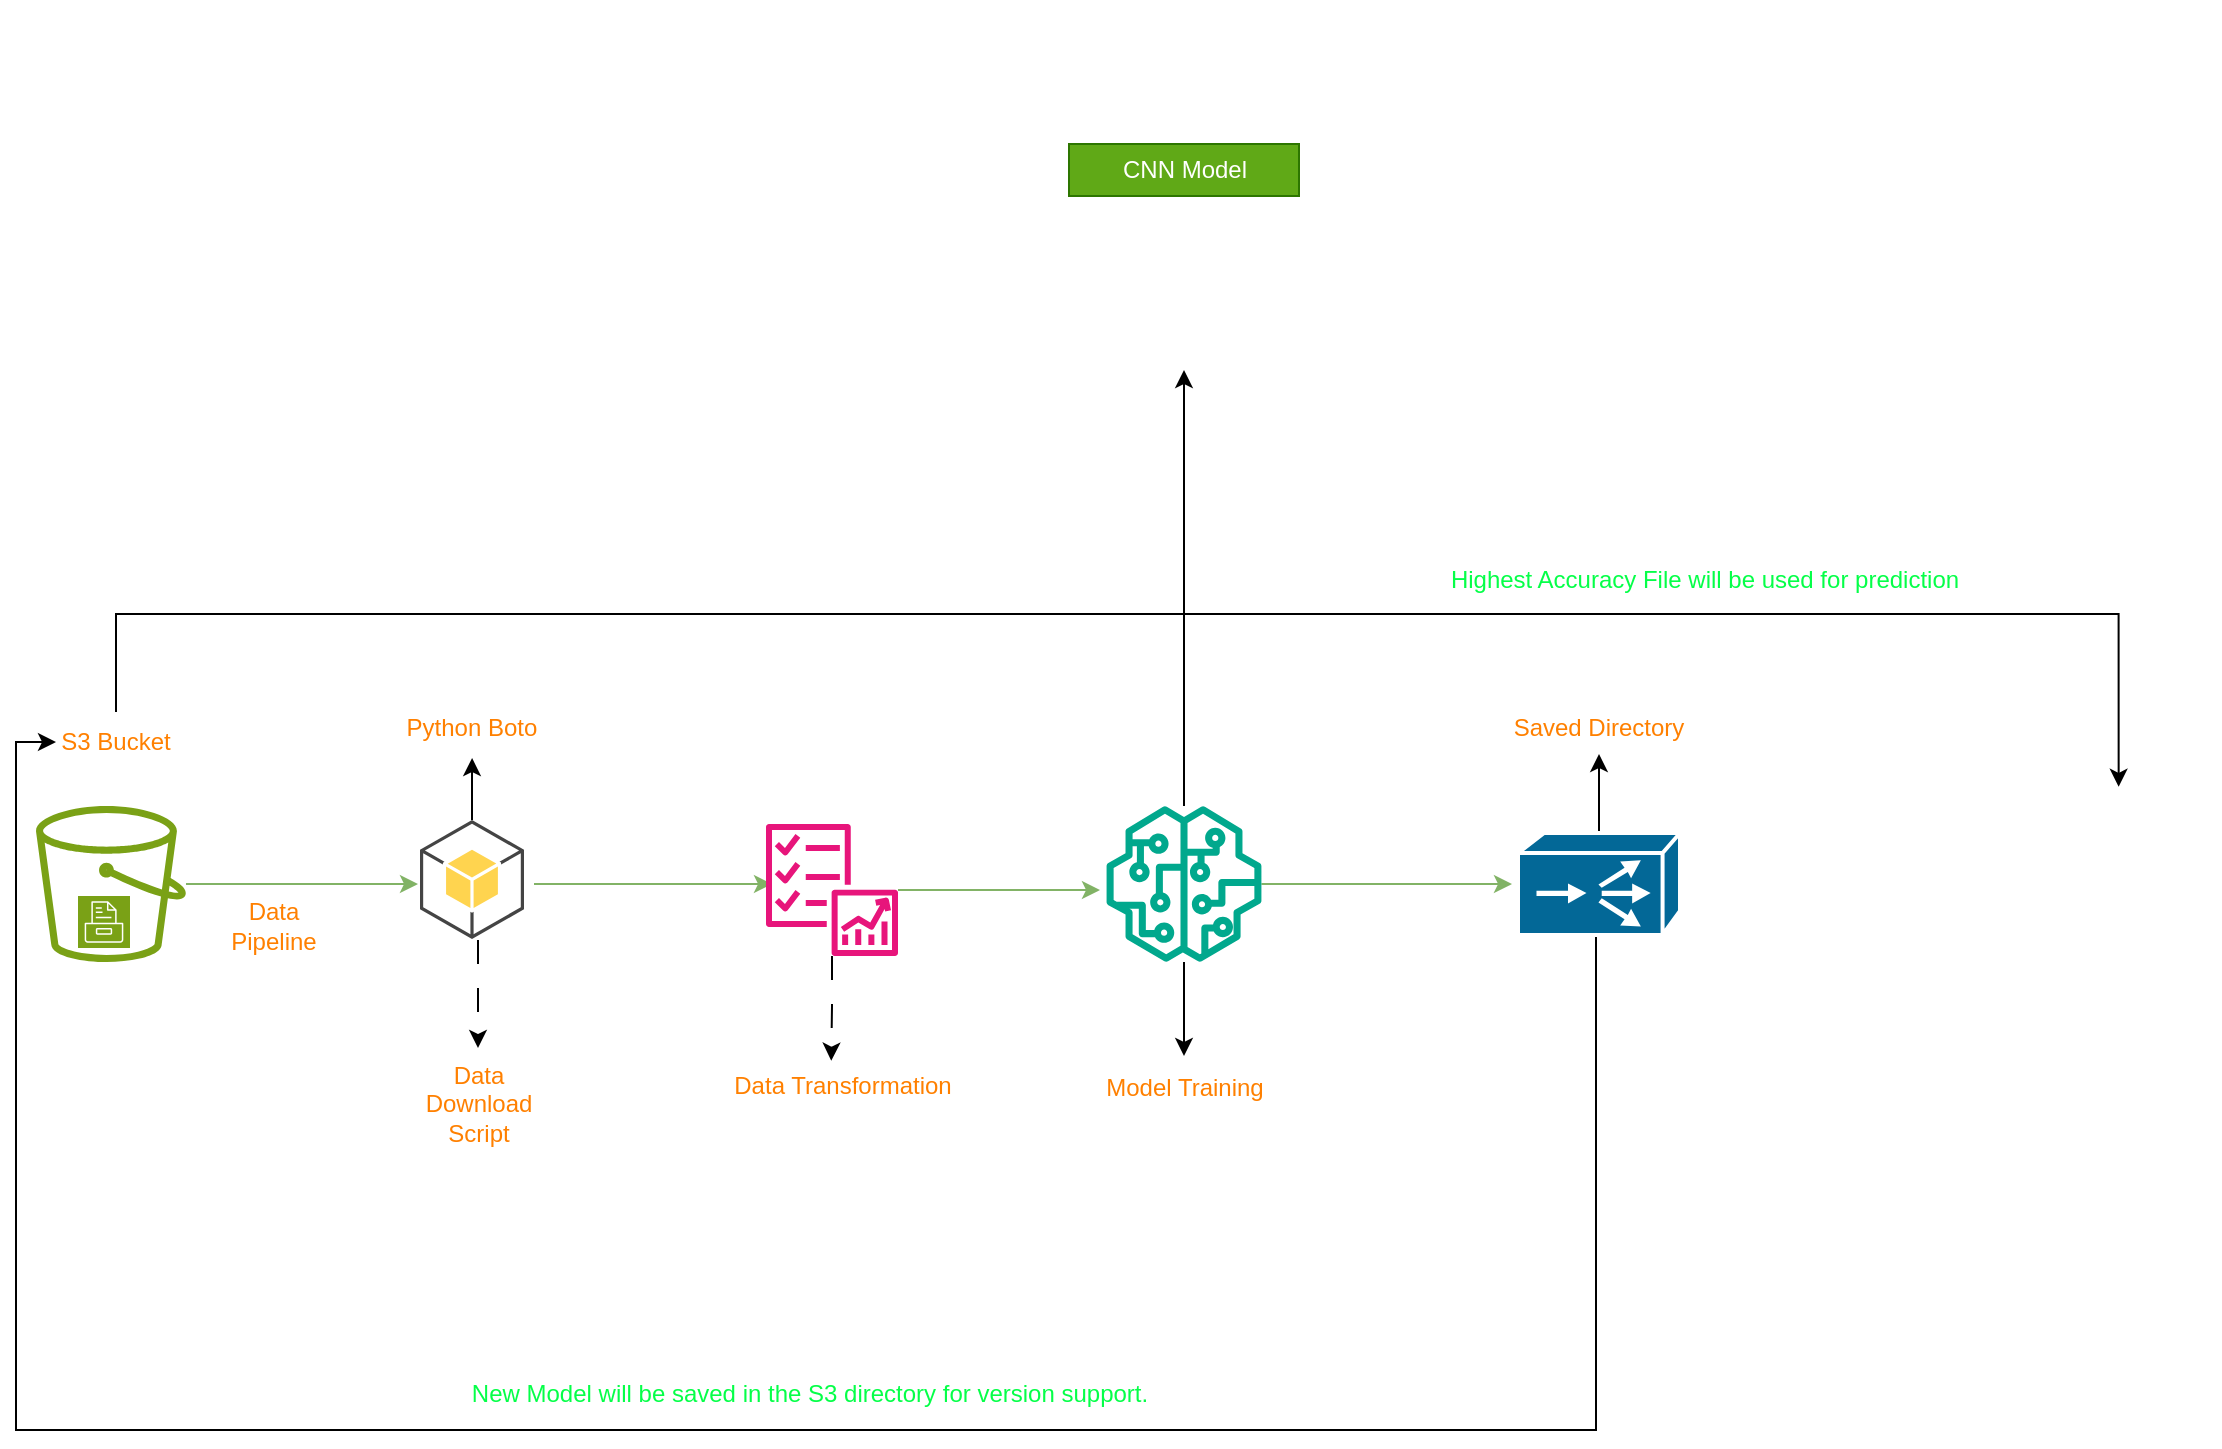 <mxfile version="24.8.0">
  <diagram name="Page-1" id="aDE7OGTjviLG9B-wy0nY">
    <mxGraphModel dx="3266" dy="1141" grid="0" gridSize="10" guides="1" tooltips="1" connect="1" arrows="1" fold="1" page="0" pageScale="1" pageWidth="850" pageHeight="1100" math="0" shadow="0">
      <root>
        <mxCell id="0" />
        <mxCell id="1" parent="0" />
        <mxCell id="LjWdOQgZOLL9ZJcJWFBh-2" style="edgeStyle=orthogonalEdgeStyle;rounded=0;orthogonalLoop=1;jettySize=auto;html=1;fillColor=#d5e8d4;strokeColor=#82b366;" edge="1" parent="1" source="LjWdOQgZOLL9ZJcJWFBh-1">
          <mxGeometry relative="1" as="geometry">
            <mxPoint x="-599" y="488" as="targetPoint" />
          </mxGeometry>
        </mxCell>
        <mxCell id="LjWdOQgZOLL9ZJcJWFBh-1" value="" style="sketch=0;outlineConnect=0;fontColor=#232F3E;gradientColor=none;fillColor=#7AA116;strokeColor=none;dashed=0;verticalLabelPosition=bottom;verticalAlign=top;align=center;html=1;fontSize=12;fontStyle=0;aspect=fixed;pointerEvents=1;shape=mxgraph.aws4.bucket;" vertex="1" parent="1">
          <mxGeometry x="-790" y="449" width="75" height="78" as="geometry" />
        </mxCell>
        <mxCell id="LjWdOQgZOLL9ZJcJWFBh-3" value="&lt;font style=&quot;--darkreader-inline-color: #ff8d1a;&quot; data-darkreader-inline-color=&quot;&quot; color=&quot;#ff8000&quot;&gt;S3 Bucket&lt;/font&gt;" style="text;html=1;align=center;verticalAlign=middle;whiteSpace=wrap;rounded=0;" vertex="1" parent="1">
          <mxGeometry x="-780" y="402" width="60" height="30" as="geometry" />
        </mxCell>
        <mxCell id="LjWdOQgZOLL9ZJcJWFBh-4" value="&lt;font color=&quot;#ff8000&quot;&gt;Data Pipeline&lt;/font&gt;" style="text;html=1;align=center;verticalAlign=middle;whiteSpace=wrap;rounded=0;" vertex="1" parent="1">
          <mxGeometry x="-701" y="494" width="60" height="30" as="geometry" />
        </mxCell>
        <mxCell id="LjWdOQgZOLL9ZJcJWFBh-6" style="edgeStyle=orthogonalEdgeStyle;rounded=0;orthogonalLoop=1;jettySize=auto;html=1;exitX=1;exitY=0.5;exitDx=0;exitDy=0;fillColor=#d5e8d4;strokeColor=#82b366;" edge="1" parent="1">
          <mxGeometry relative="1" as="geometry">
            <mxPoint x="-422" y="488" as="targetPoint" />
            <mxPoint x="-541" y="488" as="sourcePoint" />
          </mxGeometry>
        </mxCell>
        <mxCell id="LjWdOQgZOLL9ZJcJWFBh-10" style="edgeStyle=orthogonalEdgeStyle;rounded=0;orthogonalLoop=1;jettySize=auto;html=1;dashed=1;dashPattern=12 12;" edge="1" parent="1">
          <mxGeometry relative="1" as="geometry">
            <mxPoint x="-569" y="570" as="targetPoint" />
            <mxPoint x="-569" y="516" as="sourcePoint" />
          </mxGeometry>
        </mxCell>
        <mxCell id="LjWdOQgZOLL9ZJcJWFBh-13" style="edgeStyle=orthogonalEdgeStyle;rounded=0;orthogonalLoop=1;jettySize=auto;html=1;fillColor=#d5e8d4;strokeColor=#82b366;" edge="1" parent="1" source="LjWdOQgZOLL9ZJcJWFBh-7">
          <mxGeometry relative="1" as="geometry">
            <mxPoint x="-258" y="491" as="targetPoint" />
          </mxGeometry>
        </mxCell>
        <mxCell id="LjWdOQgZOLL9ZJcJWFBh-7" value="" style="sketch=0;outlineConnect=0;fontColor=#232F3E;gradientColor=none;fillColor=#E7157B;strokeColor=none;dashed=0;verticalLabelPosition=bottom;verticalAlign=top;align=center;html=1;fontSize=12;fontStyle=0;aspect=fixed;pointerEvents=1;shape=mxgraph.aws4.checklist_performance;" vertex="1" parent="1">
          <mxGeometry x="-425" y="458" width="66" height="66" as="geometry" />
        </mxCell>
        <mxCell id="LjWdOQgZOLL9ZJcJWFBh-11" value="&lt;font style=&quot;--darkreader-inline-color: #ff8d1a;&quot; data-darkreader-inline-color=&quot;&quot; color=&quot;#ff8000&quot;&gt;Data Download Script&lt;/font&gt;" style="text;html=1;align=center;verticalAlign=middle;whiteSpace=wrap;rounded=0;" vertex="1" parent="1">
          <mxGeometry x="-603.5" y="577" width="69" height="41" as="geometry" />
        </mxCell>
        <mxCell id="LjWdOQgZOLL9ZJcJWFBh-14" value="&lt;font style=&quot;--darkreader-inline-color: #ff8d1a;&quot; data-darkreader-inline-color=&quot;&quot; color=&quot;#ff8000&quot;&gt;Data Transformation&lt;/font&gt;" style="text;html=1;align=center;verticalAlign=middle;whiteSpace=wrap;rounded=0;" vertex="1" parent="1">
          <mxGeometry x="-444" y="574" width="115" height="30" as="geometry" />
        </mxCell>
        <mxCell id="LjWdOQgZOLL9ZJcJWFBh-15" style="edgeStyle=orthogonalEdgeStyle;rounded=0;orthogonalLoop=1;jettySize=auto;html=1;entryX=0.449;entryY=0.078;entryDx=0;entryDy=0;entryPerimeter=0;dashed=1;dashPattern=12 12;" edge="1" parent="1" source="LjWdOQgZOLL9ZJcJWFBh-7" target="LjWdOQgZOLL9ZJcJWFBh-14">
          <mxGeometry relative="1" as="geometry" />
        </mxCell>
        <mxCell id="LjWdOQgZOLL9ZJcJWFBh-17" value="" style="sketch=0;points=[[0,0,0],[0.25,0,0],[0.5,0,0],[0.75,0,0],[1,0,0],[0,1,0],[0.25,1,0],[0.5,1,0],[0.75,1,0],[1,1,0],[0,0.25,0],[0,0.5,0],[0,0.75,0],[1,0.25,0],[1,0.5,0],[1,0.75,0]];outlineConnect=0;fontColor=#232F3E;fillColor=#7AA116;strokeColor=#ffffff;dashed=0;verticalLabelPosition=bottom;verticalAlign=top;align=center;html=1;fontSize=12;fontStyle=0;aspect=fixed;shape=mxgraph.aws4.resourceIcon;resIcon=mxgraph.aws4.storage;" vertex="1" parent="1">
          <mxGeometry x="-769" y="494" width="26" height="26" as="geometry" />
        </mxCell>
        <mxCell id="LjWdOQgZOLL9ZJcJWFBh-20" style="edgeStyle=orthogonalEdgeStyle;rounded=0;orthogonalLoop=1;jettySize=auto;html=1;exitX=0.5;exitY=0;exitDx=0;exitDy=0;exitPerimeter=0;" edge="1" parent="1" source="LjWdOQgZOLL9ZJcJWFBh-18" target="LjWdOQgZOLL9ZJcJWFBh-19">
          <mxGeometry relative="1" as="geometry" />
        </mxCell>
        <mxCell id="LjWdOQgZOLL9ZJcJWFBh-18" value="" style="outlineConnect=0;dashed=0;verticalLabelPosition=bottom;verticalAlign=top;align=center;html=1;shape=mxgraph.aws3.android;fillColor=#FFD44F;gradientColor=none;" vertex="1" parent="1">
          <mxGeometry x="-598" y="456" width="52" height="59.5" as="geometry" />
        </mxCell>
        <mxCell id="LjWdOQgZOLL9ZJcJWFBh-19" value="&lt;font style=&quot;--darkreader-inline-color: #ff8d1a;&quot; data-darkreader-inline-color=&quot;&quot; color=&quot;#ff8000&quot;&gt;Python Boto&lt;/font&gt;" style="text;html=1;align=center;verticalAlign=middle;whiteSpace=wrap;rounded=0;" vertex="1" parent="1">
          <mxGeometry x="-614.75" y="395" width="85.5" height="30" as="geometry" />
        </mxCell>
        <mxCell id="LjWdOQgZOLL9ZJcJWFBh-22" style="edgeStyle=orthogonalEdgeStyle;rounded=0;orthogonalLoop=1;jettySize=auto;html=1;" edge="1" parent="1" source="LjWdOQgZOLL9ZJcJWFBh-21">
          <mxGeometry relative="1" as="geometry">
            <mxPoint x="-216" y="574" as="targetPoint" />
          </mxGeometry>
        </mxCell>
        <mxCell id="LjWdOQgZOLL9ZJcJWFBh-26" style="edgeStyle=orthogonalEdgeStyle;rounded=0;orthogonalLoop=1;jettySize=auto;html=1;" edge="1" parent="1" source="LjWdOQgZOLL9ZJcJWFBh-21">
          <mxGeometry relative="1" as="geometry">
            <mxPoint x="-216" y="231" as="targetPoint" />
          </mxGeometry>
        </mxCell>
        <mxCell id="LjWdOQgZOLL9ZJcJWFBh-29" style="edgeStyle=orthogonalEdgeStyle;rounded=0;orthogonalLoop=1;jettySize=auto;html=1;fillColor=#d5e8d4;strokeColor=#82b366;" edge="1" parent="1" source="LjWdOQgZOLL9ZJcJWFBh-21">
          <mxGeometry relative="1" as="geometry">
            <mxPoint x="-52" y="488" as="targetPoint" />
          </mxGeometry>
        </mxCell>
        <mxCell id="LjWdOQgZOLL9ZJcJWFBh-21" value="" style="sketch=0;outlineConnect=0;fontColor=#232F3E;gradientColor=none;fillColor=#01A88D;strokeColor=none;dashed=0;verticalLabelPosition=bottom;verticalAlign=top;align=center;html=1;fontSize=12;fontStyle=0;aspect=fixed;pointerEvents=1;shape=mxgraph.aws4.sagemaker_model;" vertex="1" parent="1">
          <mxGeometry x="-255" y="449" width="78" height="78" as="geometry" />
        </mxCell>
        <mxCell id="LjWdOQgZOLL9ZJcJWFBh-23" value="&lt;font style=&quot;--darkreader-inline-color: #ff8d1a;&quot; data-darkreader-inline-color=&quot;&quot; color=&quot;#ff8000&quot;&gt;Model Training&lt;/font&gt;" style="text;html=1;align=center;verticalAlign=middle;whiteSpace=wrap;rounded=0;" vertex="1" parent="1">
          <mxGeometry x="-273.5" y="577" width="115" height="26" as="geometry" />
        </mxCell>
        <mxCell id="LjWdOQgZOLL9ZJcJWFBh-27" value="" style="shape=image;verticalLabelPosition=bottom;labelBackgroundColor=default;verticalAlign=top;aspect=fixed;imageAspect=0;image=https://media.springernature.com/m685/springer-static/image/art%3A10.104%2Fs41598-021-97428-8/MediaObjects/41598_2021_97428_Fig1_HTML.png;" vertex="1" parent="1">
          <mxGeometry x="-359" y="46" width="303.28" height="174" as="geometry" />
        </mxCell>
        <mxCell id="LjWdOQgZOLL9ZJcJWFBh-28" value="CNN Model" style="text;html=1;align=center;verticalAlign=middle;whiteSpace=wrap;rounded=0;fillColor=#60a917;strokeColor=#2D7600;fontColor=#ffffff;" vertex="1" parent="1">
          <mxGeometry x="-273.5" y="118" width="115" height="26" as="geometry" />
        </mxCell>
        <mxCell id="LjWdOQgZOLL9ZJcJWFBh-32" style="edgeStyle=orthogonalEdgeStyle;rounded=0;orthogonalLoop=1;jettySize=auto;html=1;entryX=0;entryY=0.5;entryDx=0;entryDy=0;" edge="1" parent="1" source="LjWdOQgZOLL9ZJcJWFBh-30" target="LjWdOQgZOLL9ZJcJWFBh-3">
          <mxGeometry relative="1" as="geometry">
            <Array as="points">
              <mxPoint x="-10" y="761" />
              <mxPoint x="-800" y="761" />
              <mxPoint x="-800" y="417" />
            </Array>
          </mxGeometry>
        </mxCell>
        <mxCell id="LjWdOQgZOLL9ZJcJWFBh-39" style="edgeStyle=orthogonalEdgeStyle;rounded=0;orthogonalLoop=1;jettySize=auto;html=1;exitX=0.5;exitY=0;exitDx=0;exitDy=0;exitPerimeter=0;entryX=0.5;entryY=1;entryDx=0;entryDy=0;" edge="1" parent="1" source="LjWdOQgZOLL9ZJcJWFBh-30" target="LjWdOQgZOLL9ZJcJWFBh-38">
          <mxGeometry relative="1" as="geometry" />
        </mxCell>
        <mxCell id="LjWdOQgZOLL9ZJcJWFBh-30" value="" style="shape=mxgraph.cisco.directors.localdirector;html=1;pointerEvents=1;dashed=0;fillColor=#036897;strokeColor=#ffffff;strokeWidth=2;verticalLabelPosition=bottom;verticalAlign=top;align=center;outlineConnect=0;" vertex="1" parent="1">
          <mxGeometry x="-49" y="462.5" width="81" height="51" as="geometry" />
        </mxCell>
        <mxCell id="LjWdOQgZOLL9ZJcJWFBh-33" value="&lt;font data-darkreader-inline-color=&quot;&quot; style=&quot;--darkreader-inline-color: #ff8d1a;&quot;&gt;New Model will be saved in the S3 directory for version support.&lt;/font&gt;" style="text;html=1;align=center;verticalAlign=middle;whiteSpace=wrap;rounded=0;fontColor=#05FF48;" vertex="1" parent="1">
          <mxGeometry x="-631" y="722" width="456" height="41" as="geometry" />
        </mxCell>
        <mxCell id="LjWdOQgZOLL9ZJcJWFBh-38" value="&lt;font style=&quot;--darkreader-inline-color: #ff8d1a;&quot; data-darkreader-inline-color=&quot;&quot; color=&quot;#ff8000&quot;&gt;Saved Directory&lt;/font&gt;" style="text;html=1;align=center;verticalAlign=middle;whiteSpace=wrap;rounded=0;" vertex="1" parent="1">
          <mxGeometry x="-66" y="397" width="115" height="26" as="geometry" />
        </mxCell>
        <mxCell id="LjWdOQgZOLL9ZJcJWFBh-40" value="" style="shape=image;verticalLabelPosition=bottom;labelBackgroundColor=default;verticalAlign=top;aspect=fixed;imageAspect=0;image=https://blog.appseed.us/content/images/2023/10/cover-flask.jpg;" vertex="1" parent="1">
          <mxGeometry x="187" y="438" width="114.67" height="86" as="geometry" />
        </mxCell>
        <mxCell id="LjWdOQgZOLL9ZJcJWFBh-42" style="edgeStyle=orthogonalEdgeStyle;rounded=0;orthogonalLoop=1;jettySize=auto;html=1;exitX=0.5;exitY=0;exitDx=0;exitDy=0;entryX=0.561;entryY=0.016;entryDx=0;entryDy=0;entryPerimeter=0;" edge="1" parent="1" source="LjWdOQgZOLL9ZJcJWFBh-3" target="LjWdOQgZOLL9ZJcJWFBh-40">
          <mxGeometry relative="1" as="geometry">
            <Array as="points">
              <mxPoint x="-750" y="353" />
              <mxPoint x="251" y="353" />
            </Array>
          </mxGeometry>
        </mxCell>
        <mxCell id="LjWdOQgZOLL9ZJcJWFBh-43" value="&lt;font style=&quot;--darkreader-inline-color: #ff9c38;&quot; data-darkreader-inline-color=&quot;&quot;&gt;Highest Accuracy File will be used for prediction&lt;/font&gt;" style="text;html=1;align=center;verticalAlign=middle;whiteSpace=wrap;rounded=0;glass=0;fontColor=#05FF48;" vertex="1" parent="1">
          <mxGeometry x="-130" y="323" width="348.72" height="26" as="geometry" />
        </mxCell>
      </root>
    </mxGraphModel>
  </diagram>
</mxfile>
